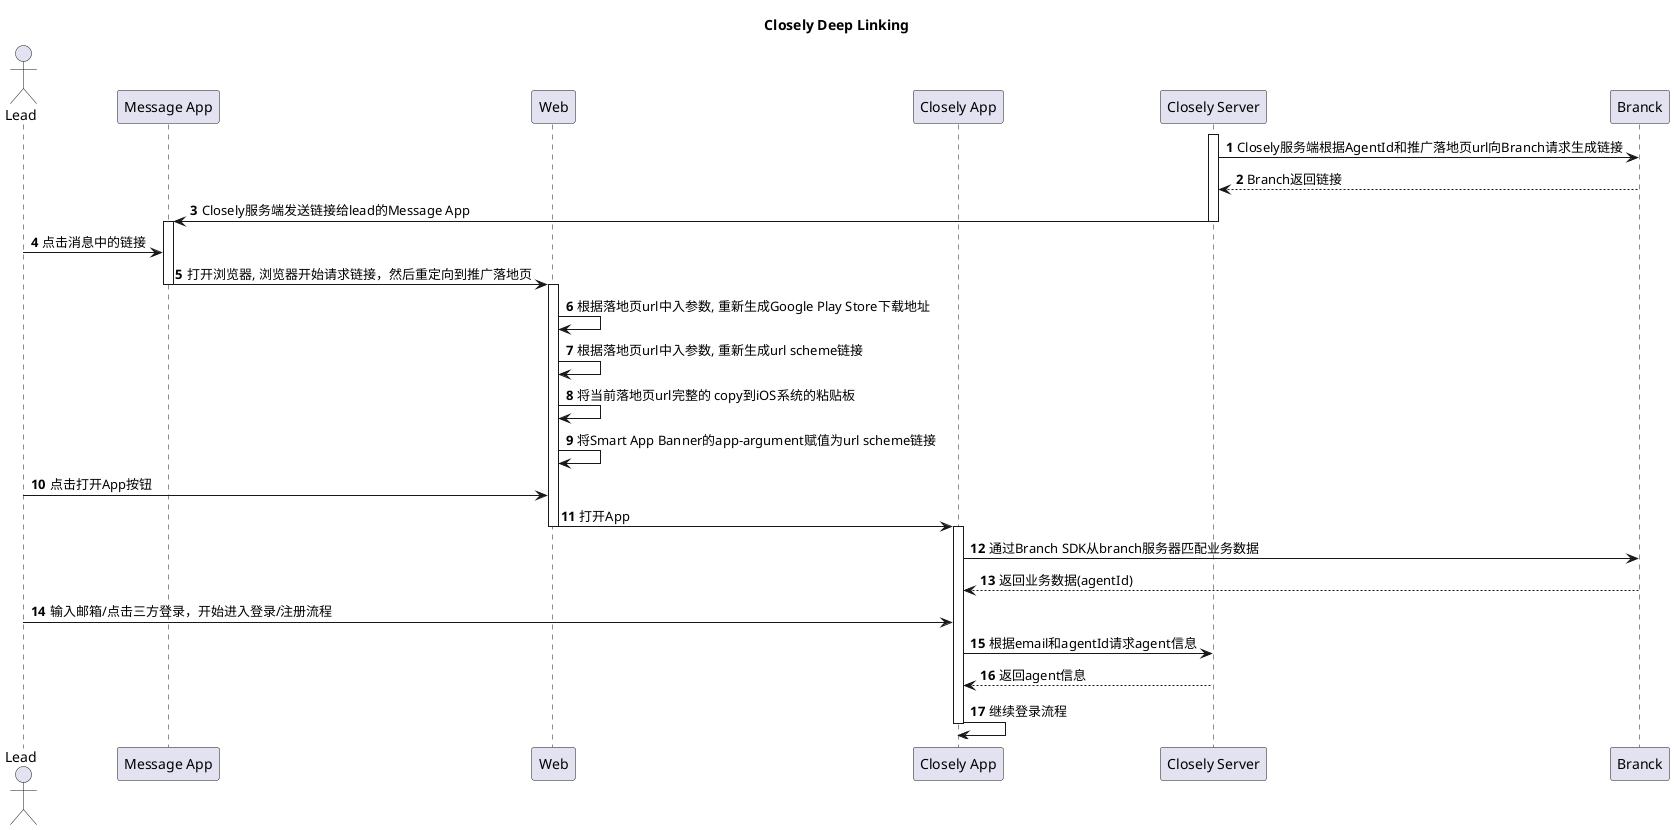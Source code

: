 @startuml
title Closely Deep Linking
actor Lead as lead

participant "Message App" as message
participant "Web" as web
participant "Closely App" as app
participant "Closely Server" as server
participant "Branck" as branch

autonumber

activate server
server-> branch: Closely服务端根据AgentId和推广落地页url向Branch请求生成链接
branch--> server: Branch返回链接
server-> message: Closely服务端发送链接给lead的Message App
deactivate server

activate message
lead-> message:点击消息中的链接
message-> web: 打开浏览器, 浏览器开始请求链接，然后重定向到推广落地页
deactivate message

activate web
web-> web: 根据落地页url中入参数, 重新生成Google Play Store下载地址
web-> web: 根据落地页url中入参数, 重新生成url scheme链接
web-> web: 将当前落地页url完整的 copy到iOS系统的粘贴板
web-> web: 将Smart App Banner的app-argument赋值为url scheme链接

lead-> web: 点击打开App按钮
web-> app: 打开App
deactivate web

activate app
app-> branch: 通过Branch SDK从branch服务器匹配业务数据
branch--> app: 返回业务数据(agentId)
lead-> app: 输入邮箱/点击三方登录，开始进入登录/注册流程
app-> server: 根据email和agentId请求agent信息
server--> app: 返回agent信息
app-> app: 继续登录流程
deactivate app

@enduml